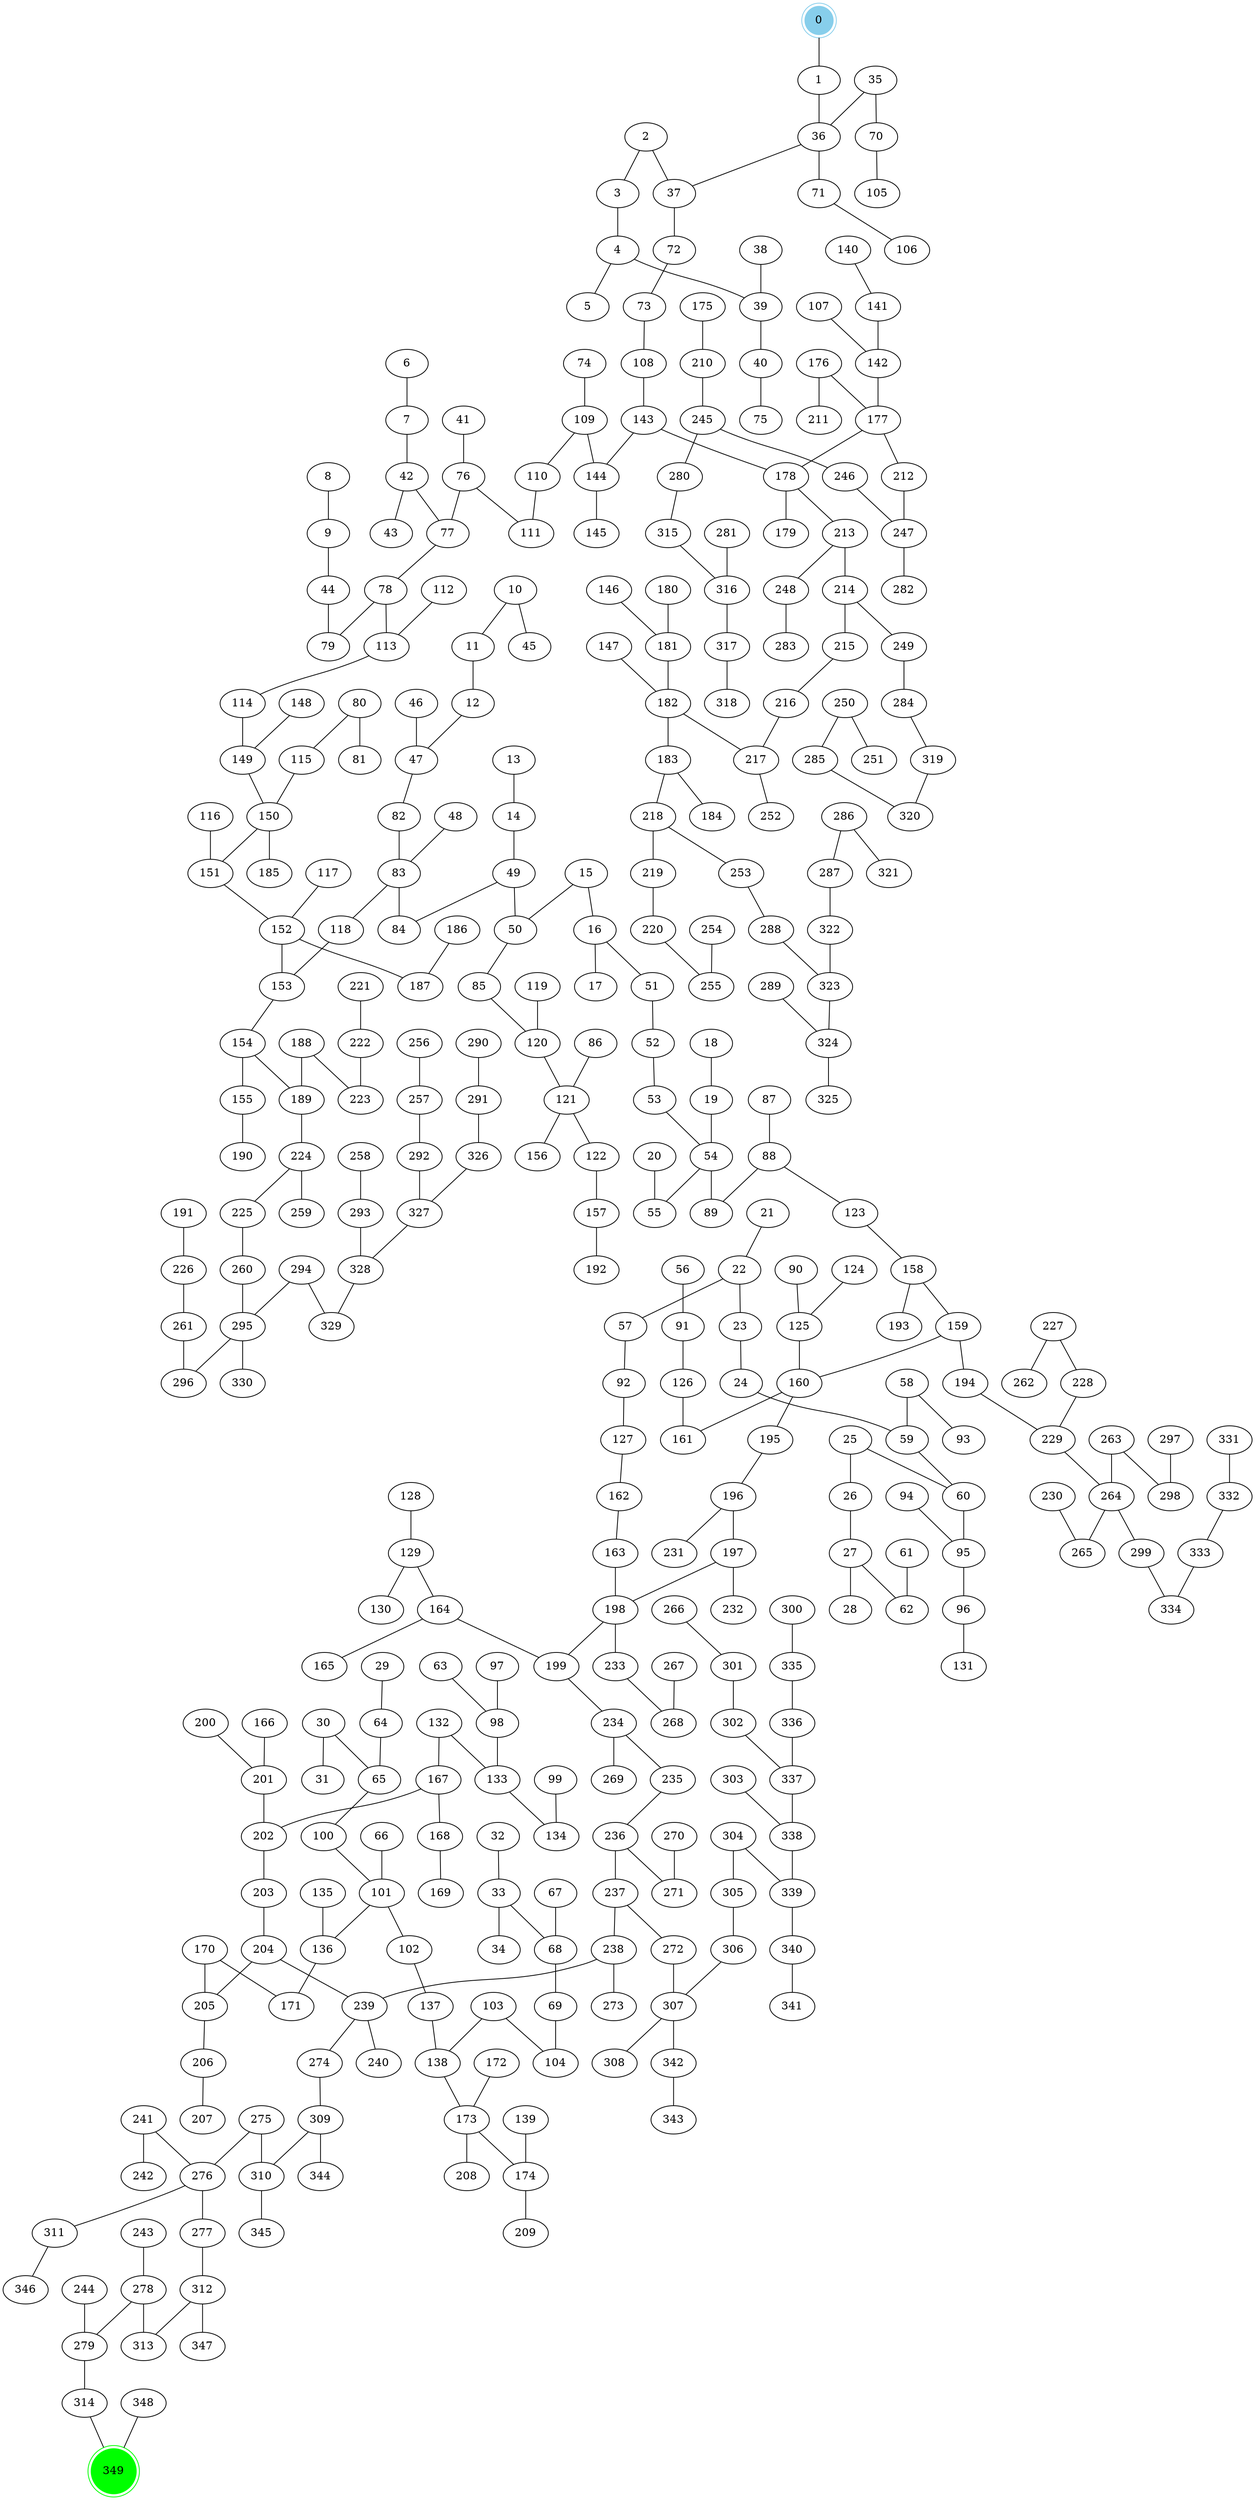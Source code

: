 graph maze35x10 {
	n0 [ label = "0", shape = "doublecircle", style="filled", color = "skyblue", fillcolor = "skyblue" ];
	n1 [ label = "1" ];
	n2 [ label = "2" ];
	n3 [ label = "3" ];
	n4 [ label = "4" ];
	n5 [ label = "5" ];
	n6 [ label = "6" ];
	n7 [ label = "7" ];
	n8 [ label = "8" ];
	n9 [ label = "9" ];
	n10 [ label = "10" ];
	n11 [ label = "11" ];
	n12 [ label = "12" ];
	n13 [ label = "13" ];
	n14 [ label = "14" ];
	n15 [ label = "15" ];
	n16 [ label = "16" ];
	n17 [ label = "17" ];
	n18 [ label = "18" ];
	n19 [ label = "19" ];
	n20 [ label = "20" ];
	n21 [ label = "21" ];
	n22 [ label = "22" ];
	n23 [ label = "23" ];
	n24 [ label = "24" ];
	n25 [ label = "25" ];
	n26 [ label = "26" ];
	n27 [ label = "27" ];
	n28 [ label = "28" ];
	n29 [ label = "29" ];
	n30 [ label = "30" ];
	n31 [ label = "31" ];
	n32 [ label = "32" ];
	n33 [ label = "33" ];
	n34 [ label = "34" ];
	n35 [ label = "35" ];
	n36 [ label = "36" ];
	n37 [ label = "37" ];
	n38 [ label = "38" ];
	n39 [ label = "39" ];
	n40 [ label = "40" ];
	n41 [ label = "41" ];
	n42 [ label = "42" ];
	n43 [ label = "43" ];
	n44 [ label = "44" ];
	n45 [ label = "45" ];
	n46 [ label = "46" ];
	n47 [ label = "47" ];
	n48 [ label = "48" ];
	n49 [ label = "49" ];
	n50 [ label = "50" ];
	n51 [ label = "51" ];
	n52 [ label = "52" ];
	n53 [ label = "53" ];
	n54 [ label = "54" ];
	n55 [ label = "55" ];
	n56 [ label = "56" ];
	n57 [ label = "57" ];
	n58 [ label = "58" ];
	n59 [ label = "59" ];
	n60 [ label = "60" ];
	n61 [ label = "61" ];
	n62 [ label = "62" ];
	n63 [ label = "63" ];
	n64 [ label = "64" ];
	n65 [ label = "65" ];
	n66 [ label = "66" ];
	n67 [ label = "67" ];
	n68 [ label = "68" ];
	n69 [ label = "69" ];
	n70 [ label = "70" ];
	n71 [ label = "71" ];
	n72 [ label = "72" ];
	n73 [ label = "73" ];
	n74 [ label = "74" ];
	n75 [ label = "75" ];
	n76 [ label = "76" ];
	n77 [ label = "77" ];
	n78 [ label = "78" ];
	n79 [ label = "79" ];
	n80 [ label = "80" ];
	n81 [ label = "81" ];
	n82 [ label = "82" ];
	n83 [ label = "83" ];
	n84 [ label = "84" ];
	n85 [ label = "85" ];
	n86 [ label = "86" ];
	n87 [ label = "87" ];
	n88 [ label = "88" ];
	n89 [ label = "89" ];
	n90 [ label = "90" ];
	n91 [ label = "91" ];
	n92 [ label = "92" ];
	n93 [ label = "93" ];
	n94 [ label = "94" ];
	n95 [ label = "95" ];
	n96 [ label = "96" ];
	n97 [ label = "97" ];
	n98 [ label = "98" ];
	n99 [ label = "99" ];
	n100 [ label = "100" ];
	n101 [ label = "101" ];
	n102 [ label = "102" ];
	n103 [ label = "103" ];
	n104 [ label = "104" ];
	n105 [ label = "105" ];
	n106 [ label = "106" ];
	n107 [ label = "107" ];
	n108 [ label = "108" ];
	n109 [ label = "109" ];
	n110 [ label = "110" ];
	n111 [ label = "111" ];
	n112 [ label = "112" ];
	n113 [ label = "113" ];
	n114 [ label = "114" ];
	n115 [ label = "115" ];
	n116 [ label = "116" ];
	n117 [ label = "117" ];
	n118 [ label = "118" ];
	n119 [ label = "119" ];
	n120 [ label = "120" ];
	n121 [ label = "121" ];
	n122 [ label = "122" ];
	n123 [ label = "123" ];
	n124 [ label = "124" ];
	n125 [ label = "125" ];
	n126 [ label = "126" ];
	n127 [ label = "127" ];
	n128 [ label = "128" ];
	n129 [ label = "129" ];
	n130 [ label = "130" ];
	n131 [ label = "131" ];
	n132 [ label = "132" ];
	n133 [ label = "133" ];
	n134 [ label = "134" ];
	n135 [ label = "135" ];
	n136 [ label = "136" ];
	n137 [ label = "137" ];
	n138 [ label = "138" ];
	n139 [ label = "139" ];
	n140 [ label = "140" ];
	n141 [ label = "141" ];
	n142 [ label = "142" ];
	n143 [ label = "143" ];
	n144 [ label = "144" ];
	n145 [ label = "145" ];
	n146 [ label = "146" ];
	n147 [ label = "147" ];
	n148 [ label = "148" ];
	n149 [ label = "149" ];
	n150 [ label = "150" ];
	n151 [ label = "151" ];
	n152 [ label = "152" ];
	n153 [ label = "153" ];
	n154 [ label = "154" ];
	n155 [ label = "155" ];
	n156 [ label = "156" ];
	n157 [ label = "157" ];
	n158 [ label = "158" ];
	n159 [ label = "159" ];
	n160 [ label = "160" ];
	n161 [ label = "161" ];
	n162 [ label = "162" ];
	n163 [ label = "163" ];
	n164 [ label = "164" ];
	n165 [ label = "165" ];
	n166 [ label = "166" ];
	n167 [ label = "167" ];
	n168 [ label = "168" ];
	n169 [ label = "169" ];
	n170 [ label = "170" ];
	n171 [ label = "171" ];
	n172 [ label = "172" ];
	n173 [ label = "173" ];
	n174 [ label = "174" ];
	n175 [ label = "175" ];
	n176 [ label = "176" ];
	n177 [ label = "177" ];
	n178 [ label = "178" ];
	n179 [ label = "179" ];
	n180 [ label = "180" ];
	n181 [ label = "181" ];
	n182 [ label = "182" ];
	n183 [ label = "183" ];
	n184 [ label = "184" ];
	n185 [ label = "185" ];
	n186 [ label = "186" ];
	n187 [ label = "187" ];
	n188 [ label = "188" ];
	n189 [ label = "189" ];
	n190 [ label = "190" ];
	n191 [ label = "191" ];
	n192 [ label = "192" ];
	n193 [ label = "193" ];
	n194 [ label = "194" ];
	n195 [ label = "195" ];
	n196 [ label = "196" ];
	n197 [ label = "197" ];
	n198 [ label = "198" ];
	n199 [ label = "199" ];
	n200 [ label = "200" ];
	n201 [ label = "201" ];
	n202 [ label = "202" ];
	n203 [ label = "203" ];
	n204 [ label = "204" ];
	n205 [ label = "205" ];
	n206 [ label = "206" ];
	n207 [ label = "207" ];
	n208 [ label = "208" ];
	n209 [ label = "209" ];
	n210 [ label = "210" ];
	n211 [ label = "211" ];
	n212 [ label = "212" ];
	n213 [ label = "213" ];
	n214 [ label = "214" ];
	n215 [ label = "215" ];
	n216 [ label = "216" ];
	n217 [ label = "217" ];
	n218 [ label = "218" ];
	n219 [ label = "219" ];
	n220 [ label = "220" ];
	n221 [ label = "221" ];
	n222 [ label = "222" ];
	n223 [ label = "223" ];
	n224 [ label = "224" ];
	n225 [ label = "225" ];
	n226 [ label = "226" ];
	n227 [ label = "227" ];
	n228 [ label = "228" ];
	n229 [ label = "229" ];
	n230 [ label = "230" ];
	n231 [ label = "231" ];
	n232 [ label = "232" ];
	n233 [ label = "233" ];
	n234 [ label = "234" ];
	n235 [ label = "235" ];
	n236 [ label = "236" ];
	n237 [ label = "237" ];
	n238 [ label = "238" ];
	n239 [ label = "239" ];
	n240 [ label = "240" ];
	n241 [ label = "241" ];
	n242 [ label = "242" ];
	n243 [ label = "243" ];
	n244 [ label = "244" ];
	n245 [ label = "245" ];
	n246 [ label = "246" ];
	n247 [ label = "247" ];
	n248 [ label = "248" ];
	n249 [ label = "249" ];
	n250 [ label = "250" ];
	n251 [ label = "251" ];
	n252 [ label = "252" ];
	n253 [ label = "253" ];
	n254 [ label = "254" ];
	n255 [ label = "255" ];
	n256 [ label = "256" ];
	n257 [ label = "257" ];
	n258 [ label = "258" ];
	n259 [ label = "259" ];
	n260 [ label = "260" ];
	n261 [ label = "261" ];
	n262 [ label = "262" ];
	n263 [ label = "263" ];
	n264 [ label = "264" ];
	n265 [ label = "265" ];
	n266 [ label = "266" ];
	n267 [ label = "267" ];
	n268 [ label = "268" ];
	n269 [ label = "269" ];
	n270 [ label = "270" ];
	n271 [ label = "271" ];
	n272 [ label = "272" ];
	n273 [ label = "273" ];
	n274 [ label = "274" ];
	n275 [ label = "275" ];
	n276 [ label = "276" ];
	n277 [ label = "277" ];
	n278 [ label = "278" ];
	n279 [ label = "279" ];
	n280 [ label = "280" ];
	n281 [ label = "281" ];
	n282 [ label = "282" ];
	n283 [ label = "283" ];
	n284 [ label = "284" ];
	n285 [ label = "285" ];
	n286 [ label = "286" ];
	n287 [ label = "287" ];
	n288 [ label = "288" ];
	n289 [ label = "289" ];
	n290 [ label = "290" ];
	n291 [ label = "291" ];
	n292 [ label = "292" ];
	n293 [ label = "293" ];
	n294 [ label = "294" ];
	n295 [ label = "295" ];
	n296 [ label = "296" ];
	n297 [ label = "297" ];
	n298 [ label = "298" ];
	n299 [ label = "299" ];
	n300 [ label = "300" ];
	n301 [ label = "301" ];
	n302 [ label = "302" ];
	n303 [ label = "303" ];
	n304 [ label = "304" ];
	n305 [ label = "305" ];
	n306 [ label = "306" ];
	n307 [ label = "307" ];
	n308 [ label = "308" ];
	n309 [ label = "309" ];
	n310 [ label = "310" ];
	n311 [ label = "311" ];
	n312 [ label = "312" ];
	n313 [ label = "313" ];
	n314 [ label = "314" ];
	n315 [ label = "315" ];
	n316 [ label = "316" ];
	n317 [ label = "317" ];
	n318 [ label = "318" ];
	n319 [ label = "319" ];
	n320 [ label = "320" ];
	n321 [ label = "321" ];
	n322 [ label = "322" ];
	n323 [ label = "323" ];
	n324 [ label = "324" ];
	n325 [ label = "325" ];
	n326 [ label = "326" ];
	n327 [ label = "327" ];
	n328 [ label = "328" ];
	n329 [ label = "329" ];
	n330 [ label = "330" ];
	n331 [ label = "331" ];
	n332 [ label = "332" ];
	n333 [ label = "333" ];
	n334 [ label = "334" ];
	n335 [ label = "335" ];
	n336 [ label = "336" ];
	n337 [ label = "337" ];
	n338 [ label = "338" ];
	n339 [ label = "339" ];
	n340 [ label = "340" ];
	n341 [ label = "341" ];
	n342 [ label = "342" ];
	n343 [ label = "343" ];
	n344 [ label = "344" ];
	n345 [ label = "345" ];
	n346 [ label = "346" ];
	n347 [ label = "347" ];
	n348 [ label = "348" ];
	n349 [ label = "349", shape = "doublecircle", style="filled", color = "green", fillcolor = "green" ];
	n0 -- n1;
	n1 -- n36;
	n2 -- n3;
	n2 -- n37;
	n3 -- n4;
	n4 -- n39;
	n4 -- n5;
	n6 -- n7;
	n7 -- n42;
	n8 -- n9;
	n9 -- n44;
	n10 -- n45;
	n10 -- n11;
	n11 -- n12;
	n12 -- n47;
	n13 -- n14;
	n14 -- n49;
	n15 -- n16;
	n15 -- n50;
	n16 -- n51;
	n16 -- n17;
	n18 -- n19;
	n19 -- n54;
	n20 -- n55;
	n21 -- n22;
	n22 -- n23;
	n22 -- n57;
	n23 -- n24;
	n24 -- n59;
	n25 -- n60;
	n25 -- n26;
	n26 -- n27;
	n27 -- n28;
	n27 -- n62;
	n29 -- n64;
	n30 -- n65;
	n30 -- n31;
	n32 -- n33;
	n33 -- n68;
	n33 -- n34;
	n35 -- n70;
	n35 -- n36;
	n36 -- n71;
	n36 -- n37;
	n37 -- n72;
	n38 -- n39;
	n39 -- n40;
	n40 -- n75;
	n41 -- n76;
	n42 -- n43;
	n42 -- n77;
	n44 -- n79;
	n46 -- n47;
	n47 -- n82;
	n48 -- n83;
	n49 -- n50;
	n49 -- n84;
	n50 -- n85;
	n51 -- n52;
	n52 -- n53;
	n53 -- n54;
	n54 -- n55;
	n54 -- n89;
	n56 -- n91;
	n57 -- n92;
	n58 -- n59;
	n58 -- n93;
	n59 -- n60;
	n60 -- n95;
	n61 -- n62;
	n63 -- n98;
	n64 -- n65;
	n65 -- n100;
	n66 -- n101;
	n67 -- n68;
	n68 -- n69;
	n69 -- n104;
	n70 -- n105;
	n71 -- n106;
	n72 -- n73;
	n73 -- n108;
	n74 -- n109;
	n76 -- n77;
	n76 -- n111;
	n77 -- n78;
	n78 -- n79;
	n78 -- n113;
	n80 -- n81;
	n80 -- n115;
	n82 -- n83;
	n83 -- n84;
	n83 -- n118;
	n85 -- n120;
	n86 -- n121;
	n87 -- n88;
	n88 -- n89;
	n88 -- n123;
	n90 -- n125;
	n91 -- n126;
	n92 -- n127;
	n94 -- n95;
	n95 -- n96;
	n96 -- n131;
	n97 -- n98;
	n98 -- n133;
	n99 -- n134;
	n100 -- n101;
	n101 -- n102;
	n101 -- n136;
	n102 -- n137;
	n103 -- n104;
	n103 -- n138;
	n107 -- n142;
	n108 -- n143;
	n109 -- n110;
	n109 -- n144;
	n110 -- n111;
	n112 -- n113;
	n113 -- n114;
	n114 -- n149;
	n115 -- n150;
	n116 -- n151;
	n117 -- n152;
	n118 -- n153;
	n119 -- n120;
	n120 -- n121;
	n121 -- n122;
	n121 -- n156;
	n122 -- n157;
	n123 -- n158;
	n124 -- n125;
	n125 -- n160;
	n126 -- n161;
	n127 -- n162;
	n128 -- n129;
	n129 -- n130;
	n129 -- n164;
	n132 -- n133;
	n132 -- n167;
	n133 -- n134;
	n135 -- n136;
	n136 -- n171;
	n137 -- n138;
	n138 -- n173;
	n139 -- n174;
	n140 -- n141;
	n141 -- n142;
	n142 -- n177;
	n143 -- n144;
	n143 -- n178;
	n144 -- n145;
	n146 -- n181;
	n147 -- n182;
	n148 -- n149;
	n149 -- n150;
	n150 -- n151;
	n150 -- n185;
	n151 -- n152;
	n152 -- n187;
	n152 -- n153;
	n153 -- n154;
	n154 -- n189;
	n154 -- n155;
	n155 -- n190;
	n157 -- n192;
	n158 -- n159;
	n158 -- n193;
	n159 -- n160;
	n159 -- n194;
	n160 -- n195;
	n160 -- n161;
	n162 -- n163;
	n163 -- n198;
	n164 -- n199;
	n164 -- n165;
	n166 -- n201;
	n167 -- n168;
	n167 -- n202;
	n168 -- n169;
	n170 -- n171;
	n170 -- n205;
	n172 -- n173;
	n173 -- n208;
	n173 -- n174;
	n174 -- n209;
	n175 -- n210;
	n176 -- n177;
	n176 -- n211;
	n177 -- n178;
	n177 -- n212;
	n178 -- n179;
	n178 -- n213;
	n180 -- n181;
	n181 -- n182;
	n182 -- n183;
	n182 -- n217;
	n183 -- n184;
	n183 -- n218;
	n186 -- n187;
	n188 -- n189;
	n188 -- n223;
	n189 -- n224;
	n191 -- n226;
	n194 -- n229;
	n195 -- n196;
	n196 -- n231;
	n196 -- n197;
	n197 -- n198;
	n197 -- n232;
	n198 -- n233;
	n198 -- n199;
	n199 -- n234;
	n200 -- n201;
	n201 -- n202;
	n202 -- n203;
	n203 -- n204;
	n204 -- n239;
	n204 -- n205;
	n205 -- n206;
	n206 -- n207;
	n210 -- n245;
	n212 -- n247;
	n213 -- n248;
	n213 -- n214;
	n214 -- n249;
	n214 -- n215;
	n215 -- n216;
	n216 -- n217;
	n217 -- n252;
	n218 -- n219;
	n218 -- n253;
	n219 -- n220;
	n220 -- n255;
	n221 -- n222;
	n222 -- n223;
	n224 -- n259;
	n224 -- n225;
	n225 -- n260;
	n226 -- n261;
	n227 -- n262;
	n227 -- n228;
	n228 -- n229;
	n229 -- n264;
	n230 -- n265;
	n233 -- n268;
	n234 -- n269;
	n234 -- n235;
	n235 -- n236;
	n236 -- n237;
	n236 -- n271;
	n237 -- n272;
	n237 -- n238;
	n238 -- n239;
	n238 -- n273;
	n239 -- n240;
	n239 -- n274;
	n241 -- n276;
	n241 -- n242;
	n243 -- n278;
	n244 -- n279;
	n245 -- n246;
	n245 -- n280;
	n246 -- n247;
	n247 -- n282;
	n248 -- n283;
	n249 -- n284;
	n250 -- n285;
	n250 -- n251;
	n253 -- n288;
	n254 -- n255;
	n256 -- n257;
	n257 -- n292;
	n258 -- n293;
	n260 -- n295;
	n261 -- n296;
	n263 -- n264;
	n263 -- n298;
	n264 -- n299;
	n264 -- n265;
	n266 -- n301;
	n267 -- n268;
	n270 -- n271;
	n272 -- n307;
	n274 -- n309;
	n275 -- n310;
	n275 -- n276;
	n276 -- n277;
	n276 -- n311;
	n277 -- n312;
	n278 -- n279;
	n278 -- n313;
	n279 -- n314;
	n280 -- n315;
	n281 -- n316;
	n284 -- n319;
	n285 -- n320;
	n286 -- n321;
	n286 -- n287;
	n287 -- n322;
	n288 -- n323;
	n289 -- n324;
	n290 -- n291;
	n291 -- n326;
	n292 -- n327;
	n293 -- n328;
	n294 -- n295;
	n294 -- n329;
	n295 -- n330;
	n295 -- n296;
	n297 -- n298;
	n299 -- n334;
	n300 -- n335;
	n301 -- n302;
	n302 -- n337;
	n303 -- n338;
	n304 -- n305;
	n304 -- n339;
	n305 -- n306;
	n306 -- n307;
	n307 -- n308;
	n307 -- n342;
	n309 -- n310;
	n309 -- n344;
	n310 -- n345;
	n311 -- n346;
	n312 -- n313;
	n312 -- n347;
	n314 -- n349;
	n315 -- n316;
	n316 -- n317;
	n317 -- n318;
	n319 -- n320;
	n322 -- n323;
	n323 -- n324;
	n324 -- n325;
	n326 -- n327;
	n327 -- n328;
	n328 -- n329;
	n331 -- n332;
	n332 -- n333;
	n333 -- n334;
	n335 -- n336;
	n336 -- n337;
	n337 -- n338;
	n338 -- n339;
	n339 -- n340;
	n340 -- n341;
	n342 -- n343;
	n348 -- n349;
}
